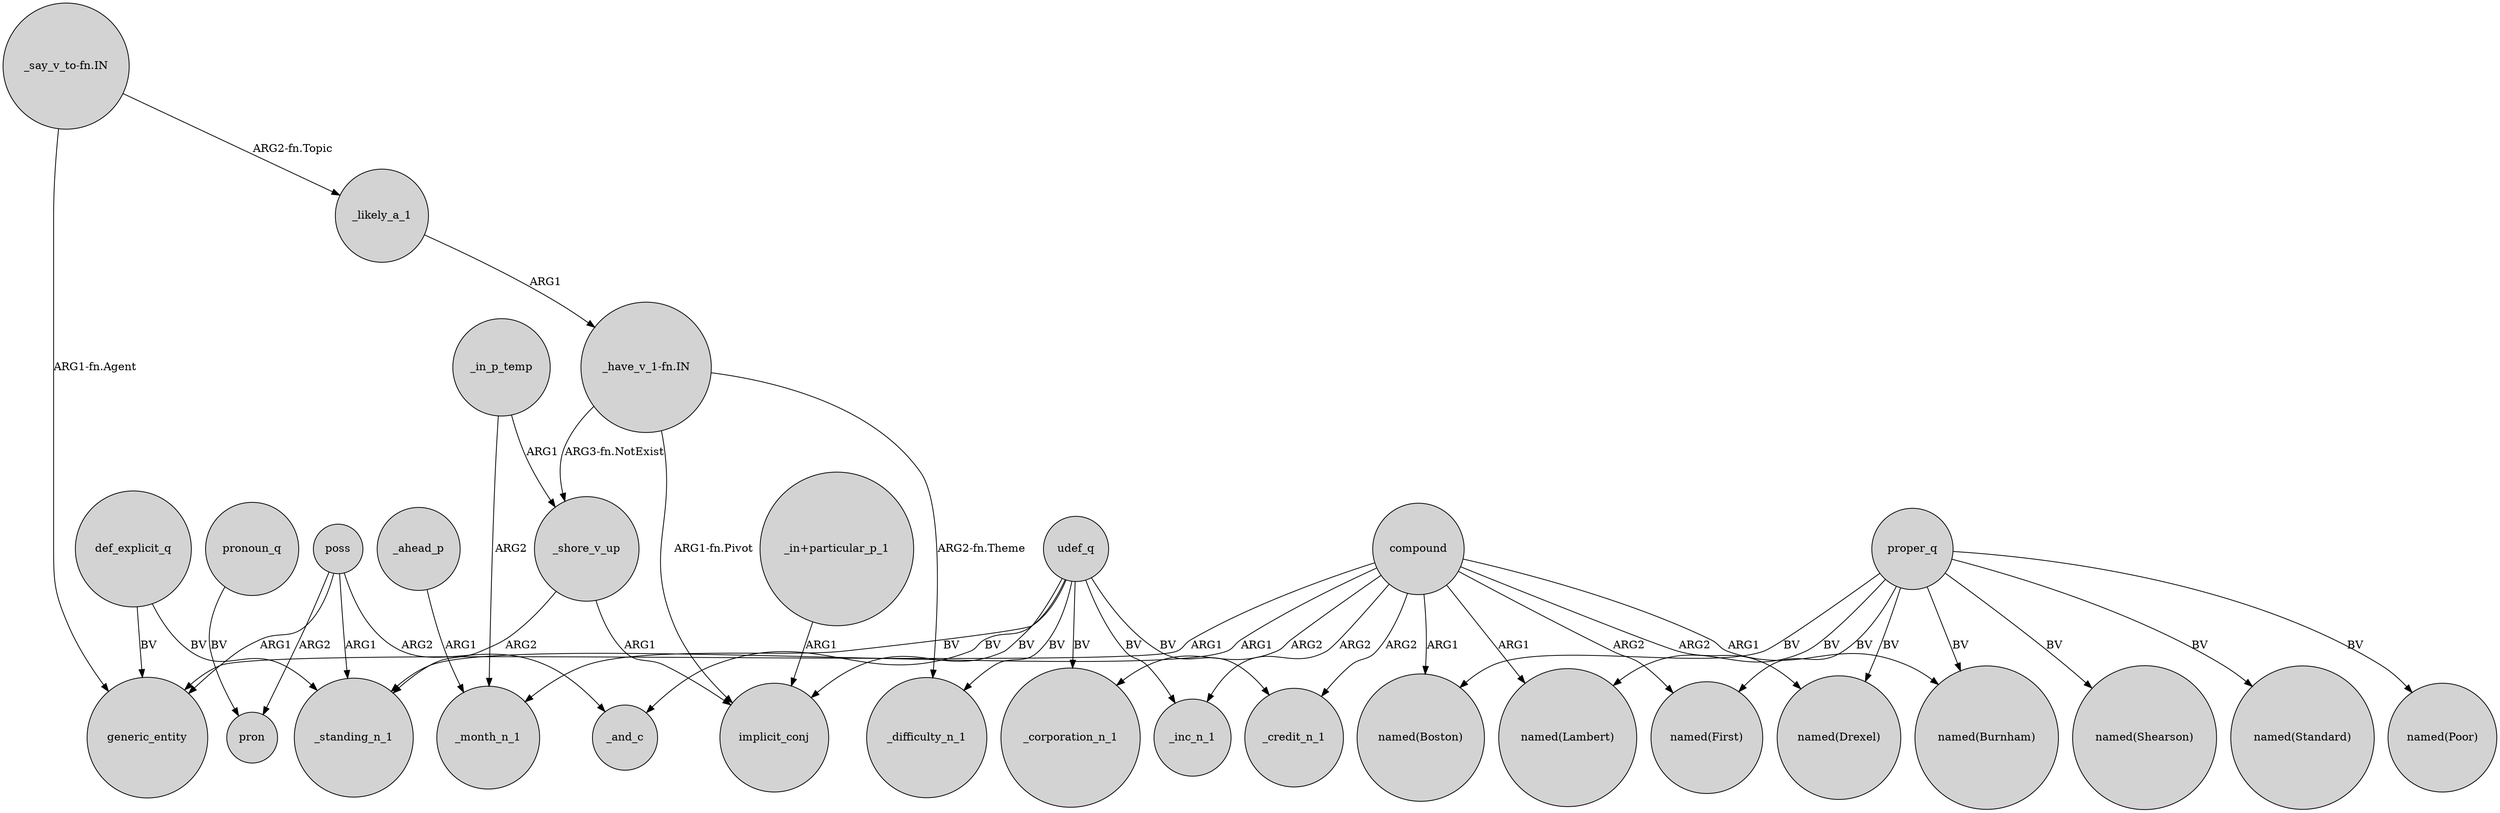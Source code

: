 digraph {
	node [shape=circle style=filled]
	compound -> generic_entity [label=ARG1]
	proper_q -> "named(Boston)" [label=BV]
	poss -> generic_entity [label=ARG1]
	poss -> _and_c [label=ARG2]
	"_say_v_to-fn.IN" -> generic_entity [label="ARG1-fn.Agent"]
	udef_q -> _inc_n_1 [label=BV]
	poss -> pron [label=ARG2]
	proper_q -> "named(Shearson)" [label=BV]
	udef_q -> _credit_n_1 [label=BV]
	_shore_v_up -> _standing_n_1 [label=ARG2]
	proper_q -> "named(Lambert)" [label=BV]
	_ahead_p -> _month_n_1 [label=ARG1]
	compound -> _credit_n_1 [label=ARG2]
	proper_q -> "named(Drexel)" [label=BV]
	compound -> "named(Lambert)" [label=ARG1]
	_likely_a_1 -> "_have_v_1-fn.IN" [label=ARG1]
	udef_q -> _difficulty_n_1 [label=BV]
	compound -> _corporation_n_1 [label=ARG2]
	_in_p_temp -> _month_n_1 [label=ARG2]
	def_explicit_q -> generic_entity [label=BV]
	proper_q -> "named(First)" [label=BV]
	proper_q -> "named(Standard)" [label=BV]
	"_in+particular_p_1" -> implicit_conj [label=ARG1]
	compound -> "named(First)" [label=ARG2]
	udef_q -> implicit_conj [label=BV]
	udef_q -> _month_n_1 [label=BV]
	compound -> "named(Boston)" [label=ARG1]
	"_have_v_1-fn.IN" -> _difficulty_n_1 [label="ARG2-fn.Theme"]
	compound -> _standing_n_1 [label=ARG1]
	udef_q -> _corporation_n_1 [label=BV]
	pronoun_q -> pron [label=BV]
	def_explicit_q -> _standing_n_1 [label=BV]
	compound -> "named(Drexel)" [label=ARG2]
	proper_q -> "named(Burnham)" [label=BV]
	"_have_v_1-fn.IN" -> implicit_conj [label="ARG1-fn.Pivot"]
	poss -> _standing_n_1 [label=ARG1]
	compound -> "named(Burnham)" [label=ARG1]
	"_say_v_to-fn.IN" -> _likely_a_1 [label="ARG2-fn.Topic"]
	"_have_v_1-fn.IN" -> _shore_v_up [label="ARG3-fn.NotExist"]
	_in_p_temp -> _shore_v_up [label=ARG1]
	_shore_v_up -> implicit_conj [label=ARG1]
	udef_q -> _and_c [label=BV]
	proper_q -> "named(Poor)" [label=BV]
	compound -> _inc_n_1 [label=ARG2]
}
